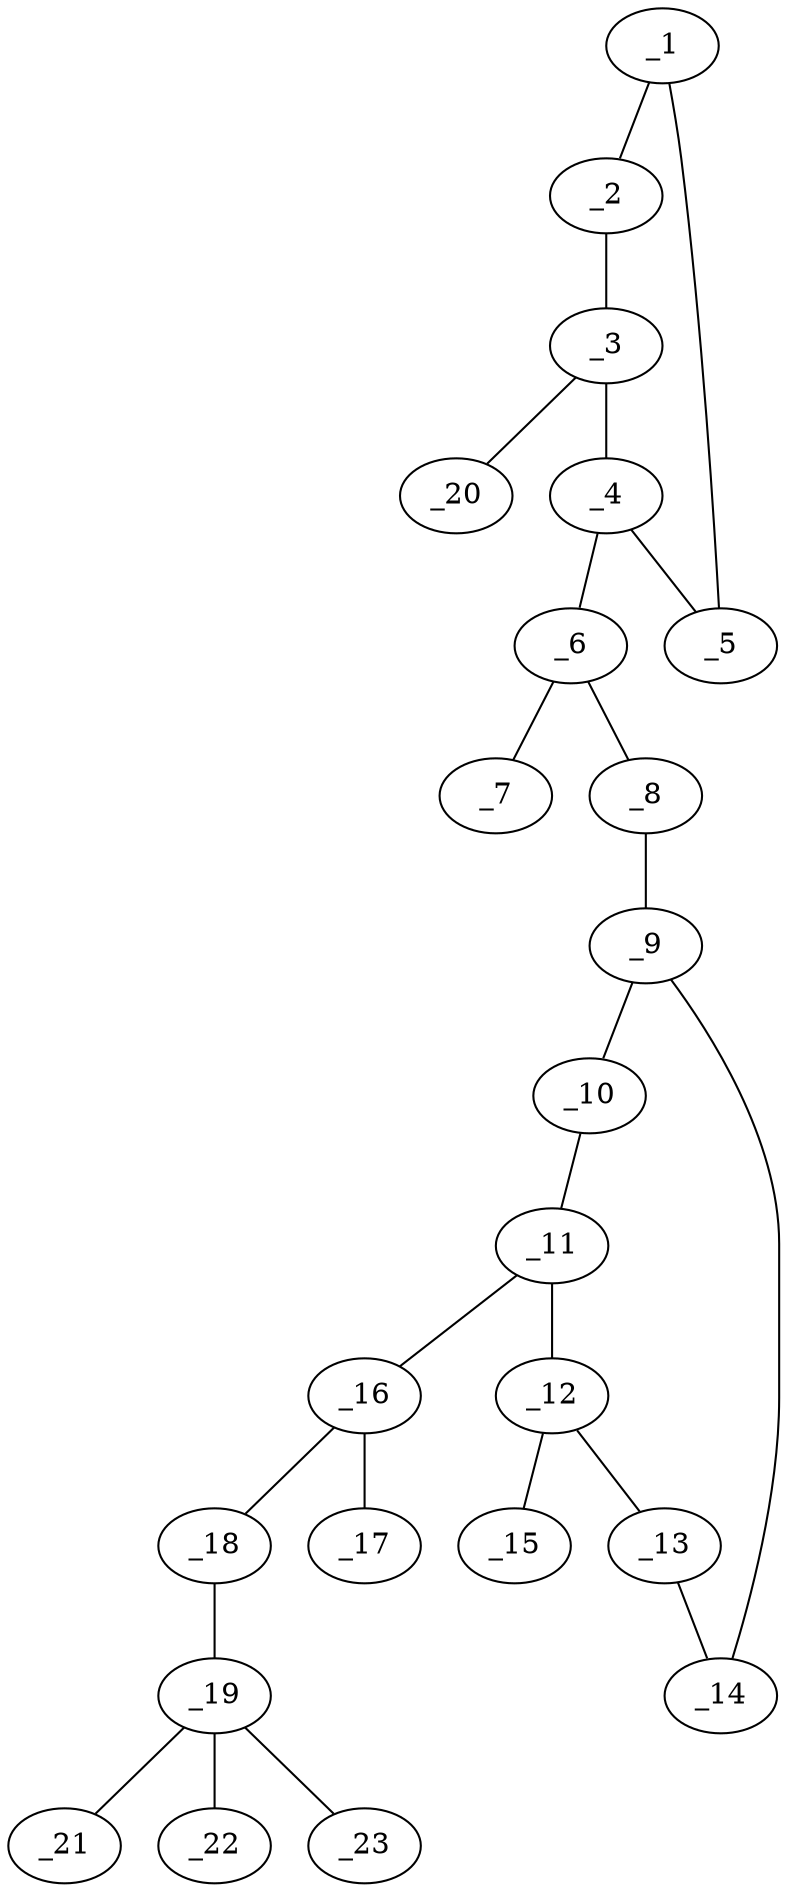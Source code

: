 graph molid641661 {
	_1	 [charge=0,
		chem=1,
		symbol="C  ",
		x="7.4128",
		y="-4.1012"];
	_2	 [charge=0,
		chem=2,
		symbol="O  ",
		x="7.9128",
		y="-3.2352"];
	_1 -- _2	 [valence=1];
	_5	 [charge=0,
		chem=1,
		symbol="C  ",
		x="6.4346",
		y="-3.8933"];
	_1 -- _5	 [valence=2];
	_3	 [charge=0,
		chem=1,
		symbol="C  ",
		x="7.2437",
		y="-2.4921"];
	_2 -- _3	 [valence=1];
	_4	 [charge=0,
		chem=1,
		symbol="C  ",
		x="6.3301",
		y="-2.8988"];
	_3 -- _4	 [valence=2];
	_20	 [charge=0,
		chem=1,
		symbol="C  ",
		x="7.4516",
		y="-1.5139"];
	_3 -- _20	 [valence=1];
	_4 -- _5	 [valence=1];
	_6	 [charge=0,
		chem=1,
		symbol="C  ",
		x="5.4641",
		y="-2.3988"];
	_4 -- _6	 [valence=1];
	_7	 [charge=0,
		chem=5,
		symbol="S  ",
		x="4.5981",
		y="-2.8988"];
	_6 -- _7	 [valence=2];
	_8	 [charge=0,
		chem=4,
		symbol="N  ",
		x="5.4641",
		y="-1.3988"];
	_6 -- _8	 [valence=1];
	_9	 [charge=0,
		chem=1,
		symbol="C  ",
		x="4.5981",
		y="-0.8988"];
	_8 -- _9	 [valence=1];
	_10	 [charge=0,
		chem=1,
		symbol="C  ",
		x="4.5981",
		y="0.1012"];
	_9 -- _10	 [valence=1];
	_14	 [charge=0,
		chem=1,
		symbol="C  ",
		x="3.732",
		y="-1.3988"];
	_9 -- _14	 [valence=2];
	_11	 [charge=0,
		chem=1,
		symbol="C  ",
		x="3.7321",
		y="0.6012"];
	_10 -- _11	 [valence=2];
	_12	 [charge=0,
		chem=1,
		symbol="C  ",
		x="2.866",
		y="0.1012"];
	_11 -- _12	 [valence=1];
	_16	 [charge=0,
		chem=1,
		symbol="C  ",
		x="3.7321",
		y="1.6012"];
	_11 -- _16	 [valence=1];
	_13	 [charge=0,
		chem=1,
		symbol="C  ",
		x="2.866",
		y="-0.8988"];
	_12 -- _13	 [valence=2];
	_15	 [charge=0,
		chem=7,
		symbol="Cl ",
		x=2,
		y="0.6012"];
	_12 -- _15	 [valence=1];
	_13 -- _14	 [valence=1];
	_17	 [charge=0,
		chem=2,
		symbol="O  ",
		x="2.866",
		y="2.1012"];
	_16 -- _17	 [valence=2];
	_18	 [charge=0,
		chem=2,
		symbol="O  ",
		x="4.5981",
		y="2.1012"];
	_16 -- _18	 [valence=1];
	_19	 [charge=0,
		chem=1,
		symbol="C  ",
		x="4.5981",
		y="3.1012"];
	_18 -- _19	 [valence=1];
	_21	 [charge=0,
		chem=1,
		symbol="C  ",
		x="4.5981",
		y="4.1012"];
	_19 -- _21	 [valence=1];
	_22	 [charge=0,
		chem=1,
		symbol="C  ",
		x="3.5981",
		y="3.1012"];
	_19 -- _22	 [valence=1];
	_23	 [charge=0,
		chem=1,
		symbol="C  ",
		x="5.5981",
		y="3.1012"];
	_19 -- _23	 [valence=1];
}
